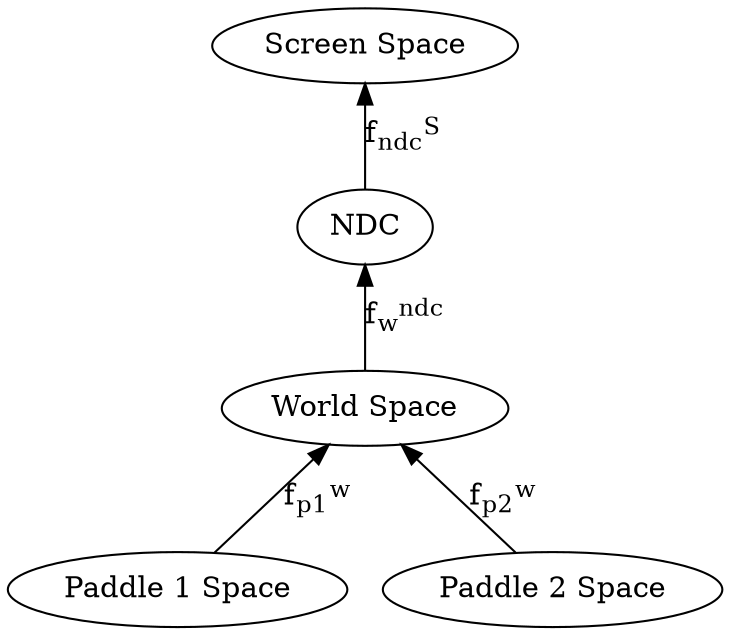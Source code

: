 digraph {
    rankdir="BT"
    "Paddle 1 Space" -> "World Space" [label=<f<SUB>p1</SUB><SUP>w</SUP>>];
    "Paddle 2 Space" -> "World Space" [label=<f<SUB>p2</SUB><SUP>w</SUP>>];
    "World Space" -> "NDC" [label=<f<SUB>w</SUB><SUP>ndc</SUP>>];
    "NDC" -> "Screen Space" [label=<f<SUB>ndc</SUB><SUP>S</SUP>>];
}